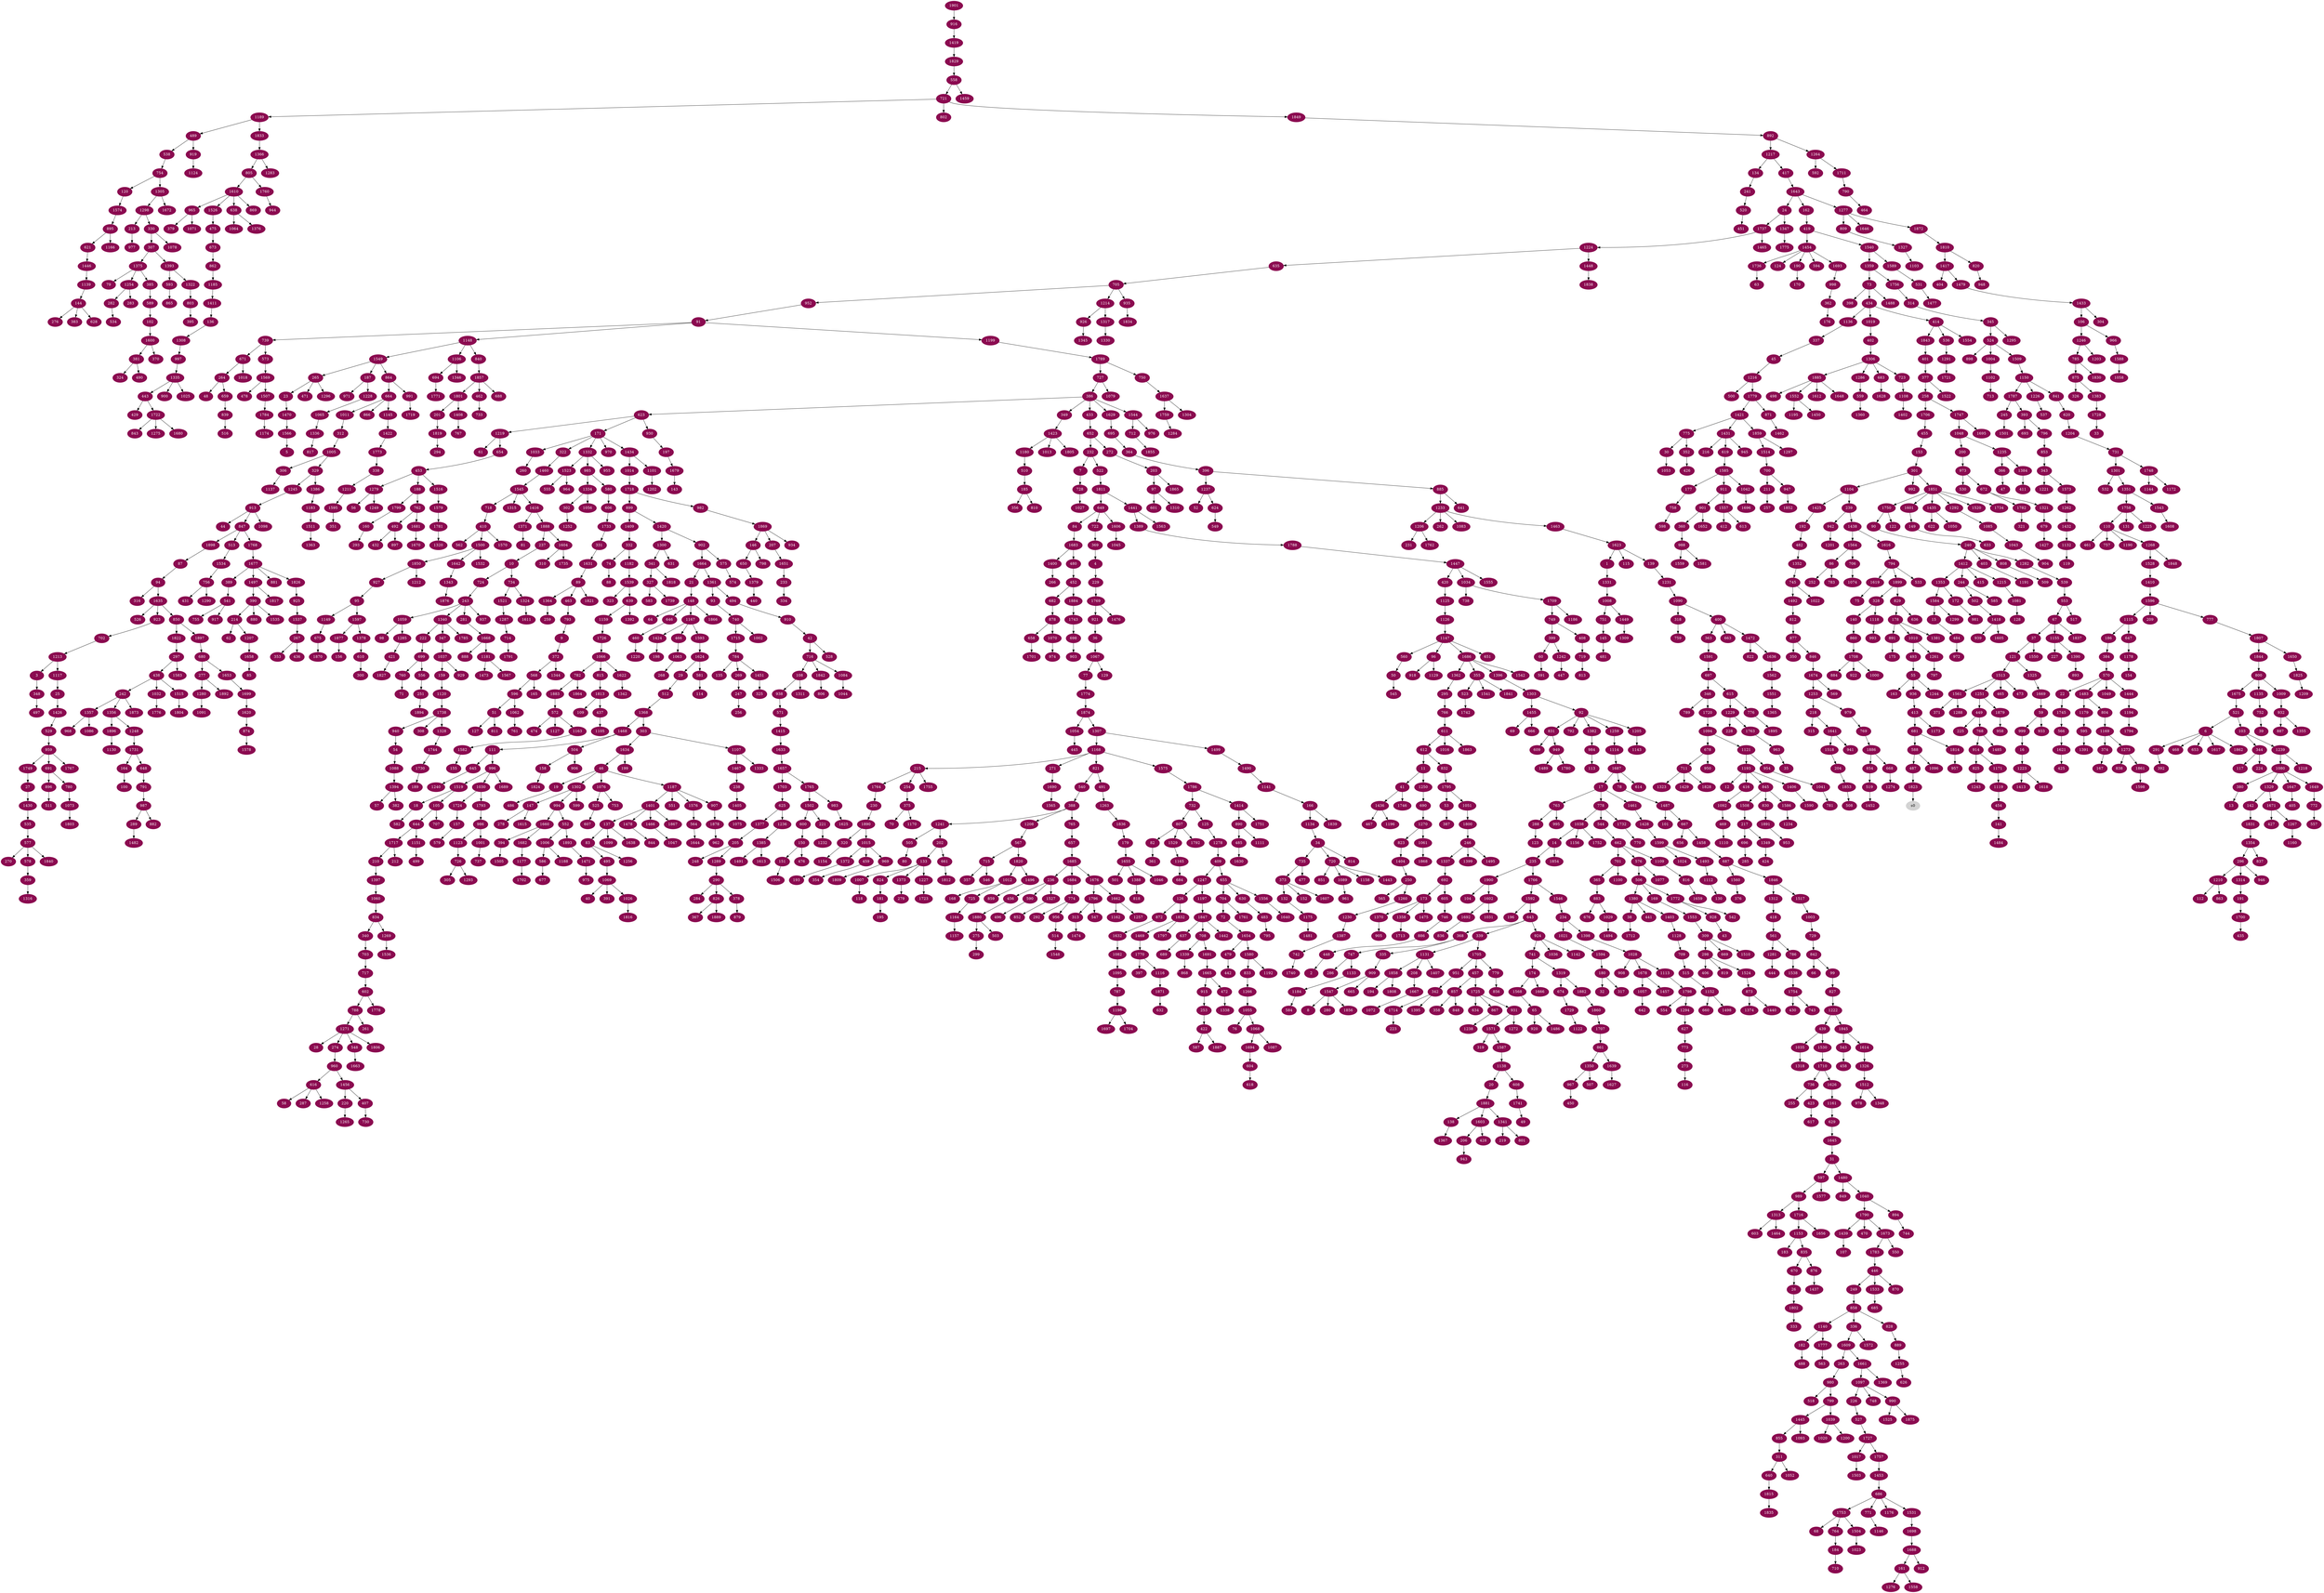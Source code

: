 digraph G {
node [color=deeppink4, style=filled, fontcolor=white];
1623 -> 1;
448 -> 2;
1213 -> 3;
369 -> 4;
1566 -> 5;
521 -> 6;
232 -> 7;
1547 -> 8;
793 -> 9;
237 -> 10;
612 -> 11;
1193 -> 12;
380 -> 13;
1038 -> 14;
1584 -> 15;
999 -> 16;
1687 -> 17;
1519 -> 18;
46 -> 19;
1138 -> 20;
1664 -> 21;
570 -> 22;
265 -> 23;
1643 -> 24;
1117 -> 25;
670 -> 26;
1749 -> 27;
1271 -> 28;
1624 -> 29;
775 -> 30;
1645 -> 31;
180 -> 32;
1728 -> 33;
1134 -> 34;
963 -> 35;
921 -> 36;
67 -> 37;
1380 -> 38;
752 -> 39;
1069 -> 40;
11 -> 41;
910 -> 42;
928 -> 43;
913 -> 44;
337 -> 45;
1634 -> 46;
366 -> 47;
264 -> 48;
1741 -> 49;
560 -> 50;
596 -> 51;
1237 -> 52;
1795 -> 53;
940 -> 54;
493 -> 55;
1279 -> 56;
1394 -> 57;
616 -> 58;
1669 -> 59;
399 -> 60;
1219 -> 61;
214 -> 62;
1736 -> 63;
148 -> 64;
1568 -> 65;
842 -> 66;
553 -> 67;
1753 -> 68;
1455 -> 69;
375 -> 70;
760 -> 71;
704 -> 72;
1359 -> 73;
332 -> 74;
1619 -> 75;
1055 -> 76;
1067 -> 77;
1687 -> 78;
1375 -> 79;
505 -> 80;
1371 -> 81;
807 -> 82;
137 -> 83;
649 -> 84;
1658 -> 85;
1564 -> 86;
1898 -> 87;
74 -> 88;
1631 -> 89;
1750 -> 90;
952 -> 91;
1303 -> 92;
1361 -> 93;
87 -> 94;
927 -> 95;
1147 -> 96;
203 -> 97;
1059 -> 98;
842 -> 99;
164 -> 100;
1487 -> 101;
589 -> 102;
521 -> 103;
1900 -> 104;
1519 -> 105;
1433 -> 106;
1439 -> 107;
716 -> 108;
1813 -> 109;
1758 -> 110;
1468 -> 111;
1210 -> 112;
984 -> 113;
581 -> 114;
1623 -> 115;
273 -> 116;
344 -> 117;
1007 -> 118;
1132 -> 119;
754 -> 120;
37 -> 121;
1750 -> 122;
288 -> 123;
1454 -> 124;
732 -> 125;
1247 -> 126;
51 -> 127;
1081 -> 128;
1067 -> 129;
1112 -> 130;
1758 -> 131;
373 -> 132;
202 -> 133;
1217 -> 134;
784 -> 135;
1411 -> 136;
1401 -> 137;
1881 -> 138;
1623 -> 139;
328 -> 140;
454 -> 141;
1329 -> 142;
1679 -> 143;
1139 -> 144;
751 -> 145;
1869 -> 146;
1302 -> 147;
21 -> 148;
1601 -> 149;
600 -> 150;
150 -> 151;
373 -> 152;
455 -> 153;
1178 -> 154;
1582 -> 155;
1877 -> 156;
1724 -> 157;
504 -> 158;
1037 -> 159;
1799 -> 160;
1688 -> 161;
1643 -> 162;
55 -> 163;
1731 -> 164;
568 -> 165;
1141 -> 166;
374 -> 167;
1012 -> 168;
506 -> 169;
190 -> 170;
623 -> 171;
1353 -> 172;
692 -> 173;
741 -> 174;
891 -> 175;
362 -> 176;
1585 -> 177;
829 -> 178;
1836 -> 179;
1594 -> 180;
824 -> 181;
1140 -> 182;
1153 -> 183;
764 -> 184;
510 -> 185;
1115 -> 186;
1549 -> 187;
453 -> 188;
1730 -> 189;
1454 -> 190;
1314 -> 191;
1425 -> 192;
1372 -> 193;
1858 -> 194;
181 -> 195;
1592 -> 196;
930 -> 197;
1424 -> 198;
1634 -> 199;
1048 -> 200;
1801 -> 201;
1241 -> 202;
272 -> 203;
1518 -> 204;
1377 -> 205;
1603 -> 206;
1869 -> 207;
1131 -> 208;
1596 -> 209;
1717 -> 210;
700 -> 211;
1717 -> 212;
1298 -> 213;
390 -> 214;
1168 -> 215;
1431 -> 216;
1508 -> 217;
1253 -> 218;
1341 -> 219;
1456 -> 220;
1502 -> 221;
1340 -> 222;
1714 -> 223;
344 -> 224;
449 -> 225;
1097 -> 226;
1155 -> 227;
1229 -> 228;
4 -> 229;
1764 -> 230;
1206 -> 231;
652 -> 232;
1651 -> 233;
1546 -> 234;
14 -> 235;
1685 -> 236;
1888 -> 237;
1467 -> 238;
1104 -> 239;
90 -> 240;
134 -> 241;
438 -> 242;
724 -> 243;
1412 -> 244;
1787 -> 245;
1800 -> 246;
269 -> 247;
205 -> 248;
446 -> 249;
1404 -> 250;
556 -> 251;
86 -> 252;
915 -> 253;
215 -> 254;
736 -> 255;
247 -> 256;
211 -> 257;
377 -> 258;
1364 -> 259;
1033 -> 260;
788 -> 261;
1233 -> 262;
1609 -> 263;
671 -> 264;
1549 -> 265;
1400 -> 266;
1537 -> 267;
1063 -> 268;
784 -> 269;
577 -> 270;
1168 -> 271;
652 -> 272;
773 -> 273;
1271 -> 274;
1880 -> 275;
144 -> 276;
680 -> 277;
147 -> 278;
1373 -> 279;
1547 -> 280;
243 -> 281;
1254 -> 282;
1254 -> 283;
290 -> 284;
696 -> 285;
747 -> 286;
616 -> 287;
763 -> 288;
987 -> 289;
1289 -> 290;
6 -> 291;
774 -> 292;
160 -> 293;
1819 -> 294;
1362 -> 295;
1354 -> 296;
1822 -> 297;
309 -> 298;
275 -> 299;
610 -> 300;
153 -> 301;
1334 -> 302;
1368 -> 303;
1433 -> 304;
726 -> 305;
1005 -> 306;
330 -> 307;
1738 -> 308;
1553 -> 309;
1604 -> 310;
855 -> 311;
1011 -> 312;
1796 -> 313;
1756 -> 314;
218 -> 315;
94 -> 316;
180 -> 317;
1090 -> 318;
1571 -> 319;
1890 -> 320;
1782 -> 321;
171 -> 322;
1539 -> 323;
381 -> 324;
1451 -> 325;
875 -> 326;
341 -> 327;
1899 -> 328;
1005 -> 329;
1298 -> 330;
1733 -> 331;
1409 -> 332;
1802 -> 333;
233 -> 334;
368 -> 335;
858 -> 336;
1136 -> 337;
1773 -> 338;
643 -> 339;
834 -> 340;
1300 -> 341;
951 -> 342;
853 -> 343;
103 -> 344;
314 -> 345;
697 -> 346;
1340 -> 347;
3 -> 348;
386 -> 349;
877 -> 350;
1595 -> 351;
775 -> 352;
267 -> 353;
459 -> 354;
1686 -> 355;
185 -> 356;
715 -> 357;
857 -> 358;
578 -> 359;
901 -> 360;
82 -> 361;
998 -> 362;
400 -> 363;
695 -> 364;
701 -> 365;
1235 -> 366;
826 -> 367;
643 -> 368;
722 -> 369;
1600 -> 370;
1561 -> 371;
9 -> 372;
735 -> 373;
1169 -> 374;
254 -> 375;
1560 -> 376;
401 -> 377;
290 -> 378;
965 -> 379;
1080 -> 380;
1600 -> 381;
1394 -> 382;
144 -> 383;
186 -> 384;
1375 -> 385;
727 -> 386;
53 -> 387;
540 -> 388;
1677 -> 389;
1497 -> 390;
1069 -> 391;
291 -> 392;
1787 -> 393;
1660 -> 394;
803 -> 395;
364 -> 396;
1770 -> 397;
73 -> 398;
749 -> 399;
1090 -> 400;
1843 -> 401;
1019 -> 402;
240 -> 403;
1417 -> 404;
1647 -> 405;
298 -> 406;
1456 -> 407;
749 -> 408;
1278 -> 409;
718 -> 410;
1384 -> 411;
1557 -> 412;
936 -> 413;
434 -> 414;
1412 -> 415;
1193 -> 416;
1217 -> 417;
1312 -> 418;
162 -> 419;
1447 -> 420;
1285 -> 421;
253 -> 422;
736 -> 423;
1349 -> 424;
1621 -> 425;
352 -> 426;
1671 -> 427;
1603 -> 428;
443 -> 429;
1754 -> 430;
756 -> 431;
492 -> 432;
386 -> 433;
73 -> 434;
1700 -> 435;
267 -> 436;
1813 -> 437;
297 -> 438;
1222 -> 439;
1379 -> 440;
1380 -> 441;
479 -> 442;
1335 -> 443;
1281 -> 444;
1054 -> 445;
1783 -> 446;
1242 -> 447;
886 -> 448;
1251 -> 449;
967 -> 450;
520 -> 451;
480 -> 452;
654 -> 453;
1119 -> 454;
1706 -> 455;
236 -> 456;
1705 -> 457;
543 -> 458;
1015 -> 459;
646 -> 460;
110 -> 461;
1857 -> 462;
89 -> 463;
790 -> 464;
1513 -> 465;
1167 -> 466;
1436 -> 467;
6 -> 468;
1092 -> 469;
1790 -> 470;
265 -> 471;
1665 -> 472;
1513 -> 473;
572 -> 474;
1526 -> 475;
150 -> 476;
735 -> 477;
1569 -> 478;
1654 -> 479;
1683 -> 480;
145 -> 481;
192 -> 482;
630 -> 483;
15 -> 484;
890 -> 485;
19 -> 486;
588 -> 487;
182 -> 488;
1189 -> 489;
381 -> 490;
821 -> 491;
762 -> 492;
1010 -> 493;
1361 -> 494;
83 -> 495;
590 -> 496;
348 -> 497;
1885 -> 498;
1151 -> 499;
1216 -> 500;
1655 -> 501;
244 -> 502;
1880 -> 503;
1468 -> 504;
1241 -> 505;
576 -> 506;
1350 -> 507;
1853 -> 508;
808 -> 509;
1180 -> 510;
896 -> 511;
29 -> 512;
847 -> 513;
956 -> 514;
709 -> 515;
839 -> 516;
553 -> 517;
980 -> 518;
854 -> 519;
241 -> 520;
1675 -> 521;
232 -> 522;
355 -> 523;
345 -> 524;
1076 -> 525;
1635 -> 526;
226 -> 527;
42 -> 528;
1426 -> 529;
973 -> 530;
1589 -> 531;
1301 -> 532;
794 -> 533;
282 -> 534;
1430 -> 535;
414 -> 536;
1226 -> 537;
489 -> 538;
1282 -> 539;
821 -> 540;
389 -> 541;
1772 -> 542;
1845 -> 543;
778 -> 544;
50 -> 545;
715 -> 546;
1796 -> 547;
1271 -> 548;
624 -> 549;
1673 -> 550;
1187 -> 551;
994 -> 552;
539 -> 553;
1798 -> 554;
1523 -> 555;
699 -> 556;
772 -> 557;
1829 -> 558;
1286 -> 559;
1147 -> 560;
418 -> 561;
410 -> 562;
1777 -> 563;
1576 -> 564;
250 -> 565;
1745 -> 566;
1208 -> 567;
372 -> 568;
1674 -> 569;
384 -> 570;
938 -> 571;
1883 -> 572;
739 -> 573;
575 -> 574;
902 -> 575;
662 -> 576;
535 -> 577;
577 -> 578;
157 -> 579;
985 -> 580;
1624 -> 581;
18 -> 582;
327 -> 583;
1184 -> 584;
244 -> 585;
1006 -> 586;
422 -> 587;
681 -> 588;
385 -> 589;
236 -> 590;
60 -> 591;
1264 -> 592;
1393 -> 593;
1454 -> 594;
1179 -> 595;
568 -> 596;
31 -> 597;
758 -> 598;
1302 -> 599;
1502 -> 600;
97 -> 601;
717 -> 602;
1313 -> 603;
1694 -> 604;
692 -> 605;
580 -> 606;
525 -> 607;
1138 -> 608;
831 -> 609;
1378 -> 610;
766 -> 611;
611 -> 612;
1557 -> 613;
1687 -> 614;
697 -> 615;
960 -> 616;
423 -> 617;
604 -> 618;
1431 -> 619;
841 -> 620;
895 -> 621;
1435 -> 622;
386 -> 623;
1237 -> 624;
1703 -> 625;
1255 -> 626;
1294 -> 627;
144 -> 628;
1161 -> 629;
655 -> 630;
1300 -> 631;
1871 -> 632;
149 -> 633;
1725 -> 634;
1224 -> 635;
829 -> 636;
1847 -> 637;
1610 -> 638;
1539 -> 639;
311 -> 640;
885 -> 641;
1057 -> 642;
1592 -> 643;
105 -> 644;
111 -> 645;
148 -> 646;
1115 -> 647;
1731 -> 648;
1811 -> 649;
146 -> 650;
1147 -> 651;
433 -> 652;
6 -> 653;
1219 -> 654;
409 -> 655;
667 -> 656;
765 -> 657;
878 -> 658;
264 -> 659;
1152 -> 660;
202 -> 661;
544 -> 662;
400 -> 663;
864 -> 664;
909 -> 665;
1455 -> 666;
1487 -> 667;
1886 -> 668;
309 -> 669;
835 -> 670;
739 -> 671;
973 -> 672;
475 -> 673;
1319 -> 674;
1149 -> 675;
883 -> 676;
586 -> 677;
1094 -> 678;
1321 -> 679;
1897 -> 680;
413 -> 681;
452 -> 682;
1306 -> 683;
1165 -> 684;
1533 -> 685;
1453 -> 686;
1458 -> 687;
1857 -> 688;
637 -> 689;
1250 -> 690;
959 -> 691;
1337 -> 692;
393 -> 693;
1106 -> 694;
1629 -> 695;
217 -> 696;
1591 -> 697;
1743 -> 698;
222 -> 699;
1514 -> 700;
662 -> 701;
923 -> 702;
340 -> 703;
655 -> 704;
635 -> 705;
1564 -> 706;
105 -> 707;
1847 -> 708;
1128 -> 709;
184 -> 710;
678 -> 711;
1544 -> 712;
1102 -> 713;
1287 -> 714;
567 -> 715;
42 -> 716;
703 -> 717;
1545 -> 718;
408 -> 719;
34 -> 720;
558 -> 721;
649 -> 722;
1306 -> 723;
10 -> 724;
1012 -> 725;
1123 -> 726;
1789 -> 727;
7 -> 728;
1003 -> 729;
407 -> 730;
1204 -> 731;
1786 -> 732;
462 -> 733;
10 -> 734;
34 -> 735;
1710 -> 736;
1001 -> 737;
1034 -> 738;
91 -> 739;
93 -> 740;
924 -> 741;
1387 -> 742;
1754 -> 743;
894 -> 744;
1352 -> 745;
605 -> 746;
368 -> 747;
1097 -> 748;
1709 -> 749;
1789 -> 750;
1008 -> 751;
1135 -> 752;
1076 -> 753;
538 -> 754;
541 -> 755;
1534 -> 756;
110 -> 757;
177 -> 758;
318 -> 759;
699 -> 760;
1062 -> 761;
188 -> 762;
17 -> 763;
1753 -> 764;
388 -> 765;
295 -> 766;
1408 -> 767;
449 -> 768;
979 -> 769;
1732 -> 770;
686 -> 771;
1649 -> 772;
627 -> 773;
1684 -> 774;
1421 -> 775;
615 -> 776;
1596 -> 777;
17 -> 778;
1705 -> 779;
691 -> 780;
1041 -> 781;
1066 -> 782;
86 -> 783;
1715 -> 784;
1246 -> 785;
561 -> 786;
1095 -> 787;
602 -> 788;
346 -> 789;
1711 -> 790;
648 -> 791;
92 -> 792;
463 -> 793;
1616 -> 794;
483 -> 795;
393 -> 796;
1261 -> 797;
146 -> 798;
980 -> 799;
1844 -> 800;
1341 -> 801;
721 -> 802;
1322 -> 803;
1483 -> 804;
1366 -> 805;
1842 -> 806;
732 -> 807;
240 -> 808;
1277 -> 809;
185 -> 810;
51 -> 811;
1492 -> 812;
719 -> 813;
34 -> 814;
1066 -> 815;
1109 -> 816;
1336 -> 817;
1388 -> 818;
298 -> 819;
1810 -> 820;
1168 -> 821;
1472 -> 822;
1270 -> 823;
133 -> 824;
914 -> 825;
290 -> 826;
99 -> 827;
858 -> 828;
1899 -> 829;
845 -> 830;
92 -> 831;
612 -> 832;
1580 -> 833;
1060 -> 834;
1153 -> 835;
1692 -> 836;
1354 -> 837;
1273 -> 838;
659 -> 839;
1148 -> 840;
1150 -> 841;
729 -> 842;
1722 -> 843;
1478 -> 844;
1193 -> 845;
877 -> 846;
913 -> 847;
857 -> 848;
1480 -> 849;
1635 -> 850;
720 -> 851;
1527 -> 852;
796 -> 853;
1886 -> 854;
1445 -> 855;
779 -> 856;
457 -> 857;
249 -> 858;
1496 -> 859;
140 -> 860;
1707 -> 861;
673 -> 862;
1210 -> 863;
1549 -> 864;
593 -> 865;
664 -> 866;
1725 -> 867;
1339 -> 868;
1610 -> 869;
446 -> 870;
1779 -> 871;
126 -> 872;
1524 -> 873;
1620 -> 874;
785 -> 875;
835 -> 876;
812 -> 877;
682 -> 878;
378 -> 879;
390 -> 880;
1677 -> 881;
987 -> 882;
365 -> 883;
1708 -> 884;
396 -> 885;
746 -> 886;
932 -> 887;
1668 -> 888;
828 -> 889;
1414 -> 890;
178 -> 891;
1849 -> 892;
1390 -> 893;
1040 -> 894;
1574 -> 895;
691 -> 896;
492 -> 897;
524 -> 898;
1718 -> 899;
1335 -> 900;
911 -> 901;
1420 -> 902;
698 -> 903;
1043 -> 904;
1370 -> 905;
504 -> 906;
1187 -> 907;
1028 -> 908;
335 -> 909;
494 -> 910;
1585 -> 911;
1688 -> 912;
1245 -> 913;
768 -> 914;
1665 -> 915;
1901 -> 916;
541 -> 917;
96 -> 918;
489 -> 919;
65 -> 920;
1769 -> 921;
1708 -> 922;
1635 -> 923;
643 -> 924;
1826 -> 925;
1214 -> 926;
1850 -> 927;
1772 -> 928;
1037 -> 929;
623 -> 930;
1725 -> 931;
1009 -> 932;
59 -> 933;
1869 -> 934;
705 -> 935;
55 -> 936;
243 -> 937;
108 -> 938;
1418 -> 939;
1738 -> 940;
1641 -> 941;
239 -> 942;
206 -> 943;
1760 -> 944;
1431 -> 945;
296 -> 946;
700 -> 947;
820 -> 948;
831 -> 949;
678 -> 950;
1705 -> 951;
705 -> 952;
1891 -> 953;
1121 -> 954;
1332 -> 955;
774 -> 956;
1814 -> 957;
1879 -> 958;
529 -> 959;
274 -> 960;
1089 -> 961;
1878 -> 962;
1763 -> 963;
1523 -> 964;
1610 -> 965;
106 -> 966;
1350 -> 967;
1357 -> 968;
1015 -> 969;
171 -> 970;
187 -> 971;
484 -> 972;
200 -> 973;
1070 -> 974;
1471 -> 975;
1544 -> 976;
213 -> 977;
1512 -> 978;
1253 -> 979;
263 -> 980;
172 -> 981;
1718 -> 982;
1765 -> 983;
1382 -> 984;
1332 -> 985;
1793 -> 986;
791 -> 987;
360 -> 988;
597 -> 989;
1097 -> 990;
864 -> 991;
301 -> 992;
1118 -> 993;
1302 -> 994;
763 -> 995;
111 -> 996;
1308 -> 997;
1693 -> 998;
59 -> 999;
1708 -> 1000;
986 -> 1001;
740 -> 1002;
1517 -> 1003;
524 -> 1004;
312 -> 1005;
552 -> 1006;
133 -> 1007;
1331 -> 1008;
800 -> 1009;
178 -> 1010;
664 -> 1011;
1820 -> 1012;
1423 -> 1013;
1434 -> 1014;
1890 -> 1015;
611 -> 1016;
1727 -> 1017;
671 -> 1018;
434 -> 1019;
1039 -> 1020;
234 -> 1021;
745 -> 1022;
1504 -> 1023;
1599 -> 1024;
1335 -> 1025;
1069 -> 1026;
728 -> 1027;
1398 -> 1028;
883 -> 1029;
996 -> 1030;
1602 -> 1031;
438 -> 1032;
171 -> 1033;
1447 -> 1034;
439 -> 1035;
924 -> 1036;
347 -> 1037;
778 -> 1038;
799 -> 1039;
1480 -> 1040;
954 -> 1041;
1585 -> 1042;
1085 -> 1043;
1084 -> 1044;
1606 -> 1045;
1655 -> 1046;
1466 -> 1047;
1747 -> 1048;
570 -> 1049;
1435 -> 1050;
1795 -> 1051;
311 -> 1052;
30 -> 1053;
1874 -> 1054;
1266 -> 1055;
1334 -> 1056;
1678 -> 1057;
1588 -> 1058;
243 -> 1059;
1397 -> 1060;
1270 -> 1061;
596 -> 1062;
466 -> 1063;
638 -> 1064;
1228 -> 1065;
1726 -> 1066;
36 -> 1067;
1055 -> 1068;
495 -> 1069;
878 -> 1070;
965 -> 1071;
1667 -> 1072;
780 -> 1073;
706 -> 1074;
1405 -> 1075;
46 -> 1076;
576 -> 1077;
330 -> 1078;
727 -> 1079;
1239 -> 1080;
1215 -> 1081;
1632 -> 1082;
1233 -> 1083;
716 -> 1084;
1292 -> 1085;
1357 -> 1086;
1068 -> 1087;
54 -> 1088;
720 -> 1089;
1231 -> 1090;
1280 -> 1091;
416 -> 1092;
1445 -> 1093;
1720 -> 1094;
1082 -> 1095;
588 -> 1096;
1661 -> 1097;
913 -> 1098;
137 -> 1099;
701 -> 1100;
1434 -> 1101;
1004 -> 1102;
1327 -> 1103;
301 -> 1104;
437 -> 1105;
1148 -> 1106;
303 -> 1107;
723 -> 1108;
662 -> 1109;
469 -> 1110;
890 -> 1111;
1493 -> 1112;
1028 -> 1113;
1259 -> 1114;
1596 -> 1115;
1770 -> 1116;
1213 -> 1117;
328 -> 1118;
1171 -> 1119;
159 -> 1120;
1094 -> 1121;
1729 -> 1122;
986 -> 1123;
919 -> 1124;
420 -> 1125;
1125 -> 1126;
572 -> 1127;
1403 -> 1128;
96 -> 1129;
1896 -> 1130;
339 -> 1131;
1432 -> 1132;
747 -> 1133;
166 -> 1134;
800 -> 1135;
434 -> 1136;
306 -> 1137;
1587 -> 1138;
1446 -> 1139;
858 -> 1140;
1490 -> 1141;
924 -> 1142;
1205 -> 1143;
1748 -> 1144;
664 -> 1145;
771 -> 1146;
1126 -> 1147;
91 -> 1148;
95 -> 1149;
1509 -> 1150;
644 -> 1151;
515 -> 1152;
1716 -> 1153;
320 -> 1154;
67 -> 1155;
1038 -> 1156;
1164 -> 1157;
720 -> 1158;
639 -> 1159;
1267 -> 1160;
1626 -> 1161;
1662 -> 1162;
572 -> 1163;
725 -> 1164;
1529 -> 1165;
895 -> 1166;
148 -> 1167;
1307 -> 1168;
804 -> 1169;
375 -> 1170;
914 -> 1171;
1748 -> 1172;
413 -> 1173;
1784 -> 1174;
132 -> 1175;
686 -> 1176;
1682 -> 1177;
647 -> 1178;
1483 -> 1179;
1423 -> 1180;
1668 -> 1181;
332 -> 1182;
1386 -> 1183;
1133 -> 1184;
862 -> 1185;
1709 -> 1186;
46 -> 1187;
1006 -> 1188;
721 -> 1189;
110 -> 1190;
403 -> 1191;
1580 -> 1192;
1121 -> 1193;
1444 -> 1194;
1552 -> 1195;
1436 -> 1196;
1247 -> 1197;
787 -> 1198;
91 -> 1199;
1039 -> 1200;
942 -> 1201;
1101 -> 1202;
1246 -> 1203;
620 -> 1204;
92 -> 1205;
1233 -> 1206;
214 -> 1207;
388 -> 1208;
1825 -> 1209;
296 -> 1210;
338 -> 1211;
1850 -> 1212;
702 -> 1213;
705 -> 1214;
1412 -> 1215;
45 -> 1216;
892 -> 1217;
1239 -> 1218;
623 -> 1219;
460 -> 1220;
343 -> 1221;
827 -> 1222;
16 -> 1223;
1737 -> 1224;
1758 -> 1225;
1150 -> 1226;
133 -> 1227;
187 -> 1228;
615 -> 1229;
1260 -> 1230;
139 -> 1231;
221 -> 1232;
885 -> 1233;
1586 -> 1234;
1048 -> 1235;
625 -> 1236;
396 -> 1237;
867 -> 1238;
103 -> 1239;
645 -> 1240;
388 -> 1241;
399 -> 1242;
825 -> 1243;
55 -> 1244;
329 -> 1245;
106 -> 1246;
409 -> 1247;
1356 -> 1248;
1279 -> 1249;
11 -> 1250;
1513 -> 1251;
302 -> 1252;
1674 -> 1253;
1375 -> 1254;
889 -> 1255;
83 -> 1256;
1662 -> 1257;
616 -> 1258;
92 -> 1259;
250 -> 1260;
1010 -> 1261;
1573 -> 1262;
491 -> 1263;
892 -> 1264;
220 -> 1265;
833 -> 1266;
1671 -> 1267;
110 -> 1268;
834 -> 1269;
690 -> 1270;
788 -> 1271;
931 -> 1272;
1169 -> 1273;
668 -> 1274;
1722 -> 1275;
161 -> 1276;
1643 -> 1277;
125 -> 1278;
453 -> 1279;
277 -> 1280;
561 -> 1281;
240 -> 1282;
1366 -> 1283;
1759 -> 1284;
1059 -> 1285;
1306 -> 1286;
1521 -> 1287;
1561 -> 1288;
205 -> 1289;
756 -> 1290;
536 -> 1291;
1851 -> 1292;
726 -> 1293;
1798 -> 1294;
345 -> 1295;
265 -> 1296;
1859 -> 1297;
1305 -> 1298;
1584 -> 1299;
1420 -> 1300;
731 -> 1301;
46 -> 1302;
1396 -> 1303;
1637 -> 1304;
754 -> 1305;
402 -> 1306;
1874 -> 1307;
136 -> 1308;
1449 -> 1309;
97 -> 1310;
108 -> 1311;
1846 -> 1312;
989 -> 1313;
296 -> 1314;
1545 -> 1315;
359 -> 1316;
1214 -> 1317;
1035 -> 1318;
741 -> 1319;
1781 -> 1320;
672 -> 1321;
1393 -> 1322;
711 -> 1323;
734 -> 1324;
121 -> 1325;
1614 -> 1326;
809 -> 1327;
1738 -> 1328;
1080 -> 1329;
1317 -> 1330;
1 -> 1331;
171 -> 1332;
1107 -> 1333;
985 -> 1334;
997 -> 1335;
1065 -> 1336;
246 -> 1337;
472 -> 1338;
708 -> 1339;
243 -> 1340;
1881 -> 1341;
1622 -> 1342;
1642 -> 1343;
372 -> 1344;
926 -> 1345;
1106 -> 1346;
24 -> 1347;
1512 -> 1348;
217 -> 1349;
861 -> 1350;
1301 -> 1351;
482 -> 1352;
1412 -> 1353;
1831 -> 1354;
932 -> 1355;
242 -> 1356;
242 -> 1357;
173 -> 1358;
1540 -> 1359;
559 -> 1360;
1664 -> 1361;
1686 -> 1362;
1511 -> 1363;
89 -> 1364;
1551 -> 1365;
1833 -> 1366;
138 -> 1367;
512 -> 1368;
1661 -> 1369;
173 -> 1370;
1416 -> 1371;
1015 -> 1372;
133 -> 1373;
873 -> 1374;
307 -> 1375;
638 -> 1376;
625 -> 1377;
1597 -> 1378;
650 -> 1379;
506 -> 1380;
178 -> 1381;
92 -> 1382;
875 -> 1383;
1235 -> 1384;
1236 -> 1385;
329 -> 1386;
1230 -> 1387;
1655 -> 1388;
1441 -> 1389;
1155 -> 1390;
595 -> 1391;
639 -> 1392;
307 -> 1393;
1088 -> 1394;
342 -> 1395;
1686 -> 1396;
210 -> 1397;
234 -> 1398;
246 -> 1399;
1683 -> 1400;
1187 -> 1401;
1108 -> 1402;
1380 -> 1403;
823 -> 1404;
238 -> 1405;
1193 -> 1406;
1131 -> 1407;
1801 -> 1408;
899 -> 1409;
1528 -> 1410;
1185 -> 1411;
240 -> 1412;
1223 -> 1413;
1786 -> 1414;
571 -> 1415;
1545 -> 1416;
1810 -> 1417;
502 -> 1418;
916 -> 1419;
899 -> 1420;
1779 -> 1421;
1145 -> 1422;
349 -> 1423;
1167 -> 1424;
1104 -> 1425;
25 -> 1426;
679 -> 1427;
1461 -> 1428;
711 -> 1429;
27 -> 1430;
1421 -> 1431;
1262 -> 1432;
1479 -> 1433;
171 -> 1434;
1851 -> 1435;
41 -> 1436;
876 -> 1437;
239 -> 1438;
1790 -> 1439;
873 -> 1440;
1811 -> 1441;
1847 -> 1442;
720 -> 1443;
570 -> 1444;
799 -> 1445;
621 -> 1446;
1788 -> 1447;
1224 -> 1448;
1008 -> 1449;
1552 -> 1450;
784 -> 1451;
519 -> 1452;
1757 -> 1453;
419 -> 1454;
1303 -> 1455;
960 -> 1456;
1678 -> 1457;
667 -> 1458;
558 -> 1459;
322 -> 1460;
17 -> 1461;
871 -> 1462;
1233 -> 1463;
1313 -> 1464;
1737 -> 1465;
1401 -> 1466;
1107 -> 1467;
1368 -> 1468;
1832 -> 1469;
23 -> 1470;
1893 -> 1471;
400 -> 1472;
1181 -> 1473;
313 -> 1474;
173 -> 1475;
1769 -> 1476;
531 -> 1477;
1401 -> 1478;
1417 -> 1479;
31 -> 1480;
1175 -> 1481;
289 -> 1482;
570 -> 1483;
141 -> 1484;
768 -> 1485;
65 -> 1486;
78 -> 1487;
73 -> 1488;
949 -> 1489;
1499 -> 1490;
1385 -> 1491;
745 -> 1492;
1599 -> 1493;
1029 -> 1494;
246 -> 1495;
1820 -> 1496;
1677 -> 1497;
1152 -> 1498;
1307 -> 1499;
410 -> 1500;
245 -> 1501;
1765 -> 1502;
1017 -> 1503;
1753 -> 1504;
394 -> 1505;
151 -> 1506;
1569 -> 1507;
845 -> 1508;
524 -> 1509;
309 -> 1510;
1183 -> 1511;
1326 -> 1512;
121 -> 1513;
1859 -> 1514;
438 -> 1515;
453 -> 1516;
1846 -> 1517;
1641 -> 1518;
996 -> 1519;
1851 -> 1520;
734 -> 1521;
377 -> 1522;
1332 -> 1523;
298 -> 1524;
990 -> 1525;
1610 -> 1526;
236 -> 1527;
1268 -> 1528;
807 -> 1529;
439 -> 1530;
686 -> 1531;
1500 -> 1532;
446 -> 1533;
513 -> 1534;
390 -> 1535;
1269 -> 1536;
925 -> 1537;
786 -> 1538;
1182 -> 1539;
419 -> 1540;
355 -> 1541;
1686 -> 1542;
1351 -> 1543;
386 -> 1544;
1460 -> 1545;
1766 -> 1546;
909 -> 1547;
514 -> 1548;
1148 -> 1549;
37 -> 1550;
1562 -> 1551;
1885 -> 1552;
169 -> 1553;
414 -> 1554;
1447 -> 1555;
655 -> 1556;
911 -> 1557;
161 -> 1558;
988 -> 1559;
687 -> 1560;
1513 -> 1561;
1636 -> 1562;
1441 -> 1563;
1438 -> 1564;
1690 -> 1565;
1470 -> 1566;
1181 -> 1567;
174 -> 1568;
573 -> 1569;
410 -> 1570;
931 -> 1571;
336 -> 1572;
343 -> 1573;
120 -> 1574;
1168 -> 1575;
1187 -> 1576;
597 -> 1577;
874 -> 1578;
1516 -> 1579;
1654 -> 1580;
988 -> 1581;
1163 -> 1582;
297 -> 1583;
1353 -> 1584;
619 -> 1585;
845 -> 1586;
1571 -> 1587;
966 -> 1588;
1540 -> 1589;
1406 -> 1590;
363 -> 1591;
1766 -> 1592;
1167 -> 1593;
1021 -> 1594;
1211 -> 1595;
1410 -> 1596;
95 -> 1597;
1861 -> 1598;
1428 -> 1599;
102 -> 1600;
1851 -> 1601;
1900 -> 1602;
1881 -> 1603;
1888 -> 1604;
1418 -> 1605;
649 -> 1606;
373 -> 1607;
1543 -> 1608;
336 -> 1609;
805 -> 1610;
1324 -> 1611;
1885 -> 1612;
1385 -> 1613;
1845 -> 1614;
147 -> 1615;
1438 -> 1616;
6 -> 1617;
1223 -> 1618;
794 -> 1619;
1699 -> 1620;
566 -> 1621;
1066 -> 1622;
1463 -> 1623;
1593 -> 1624;
983 -> 1625;
1710 -> 1626;
1639 -> 1627;
683 -> 1628;
386 -> 1629;
485 -> 1630;
331 -> 1631;
872 -> 1632;
1415 -> 1633;
303 -> 1634;
94 -> 1635;
1472 -> 1636;
750 -> 1637;
137 -> 1638;
861 -> 1639;
1556 -> 1640;
218 -> 1641;
1500 -> 1642;
417 -> 1643;
564 -> 1644;
629 -> 1645;
1277 -> 1646;
1080 -> 1647;
1885 -> 1648;
1080 -> 1649;
1807 -> 1650;
207 -> 1651;
901 -> 1652;
680 -> 1653;
72 -> 1654;
179 -> 1655;
1716 -> 1656;
1633 -> 1657;
1207 -> 1658;
816 -> 1659;
994 -> 1660;
1609 -> 1661;
1676 -> 1662;
548 -> 1663;
902 -> 1664;
1691 -> 1665;
174 -> 1666;
208 -> 1667;
281 -> 1668;
1325 -> 1669;
1681 -> 1670;
1329 -> 1671;
1305 -> 1672;
1790 -> 1673;
846 -> 1674;
800 -> 1675;
1685 -> 1676;
1768 -> 1677;
1028 -> 1678;
197 -> 1679;
1722 -> 1680;
762 -> 1681;
1660 -> 1682;
84 -> 1683;
1685 -> 1684;
657 -> 1685;
1147 -> 1686;
1114 -> 1687;
1698 -> 1688;
996 -> 1689;
271 -> 1690;
708 -> 1691;
1602 -> 1692;
1454 -> 1693;
1068 -> 1694;
1747 -> 1695;
1042 -> 1696;
1198 -> 1697;
1531 -> 1698;
1653 -> 1699;
191 -> 1700;
658 -> 1701;
1177 -> 1702;
1657 -> 1703;
1198 -> 1704;
339 -> 1705;
258 -> 1706;
1860 -> 1707;
860 -> 1708;
1034 -> 1709;
1530 -> 1710;
1264 -> 1711;
38 -> 1712;
1358 -> 1713;
342 -> 1714;
740 -> 1715;
989 -> 1716;
644 -> 1717;
1014 -> 1718;
991 -> 1719;
346 -> 1720;
1291 -> 1721;
443 -> 1722;
1227 -> 1723;
1030 -> 1724;
457 -> 1725;
1159 -> 1726;
527 -> 1727;
1383 -> 1728;
674 -> 1729;
1744 -> 1730;
1248 -> 1731;
778 -> 1732;
606 -> 1733;
1851 -> 1734;
1604 -> 1735;
1454 -> 1736;
24 -> 1737;
1120 -> 1738;
327 -> 1739;
742 -> 1740;
608 -> 1741;
523 -> 1742;
1884 -> 1743;
1328 -> 1744;
22 -> 1745;
41 -> 1746;
258 -> 1747;
731 -> 1748;
959 -> 1749;
1851 -> 1750;
1414 -> 1751;
1038 -> 1752;
686 -> 1753;
1538 -> 1754;
215 -> 1755;
1359 -> 1756;
1727 -> 1757;
1351 -> 1758;
1637 -> 1759;
805 -> 1760;
704 -> 1761;
1206 -> 1762;
1229 -> 1763;
215 -> 1764;
1657 -> 1765;
235 -> 1766;
959 -> 1767;
847 -> 1768;
229 -> 1769;
1469 -> 1770;
694 -> 1771;
506 -> 1772;
1422 -> 1773;
77 -> 1774;
1347 -> 1775;
1032 -> 1776;
1140 -> 1777;
602 -> 1778;
1216 -> 1779;
949 -> 1780;
1579 -> 1781;
672 -> 1782;
1673 -> 1783;
1507 -> 1784;
1340 -> 1785;
1575 -> 1786;
1150 -> 1787;
1389 -> 1788;
1199 -> 1789;
1040 -> 1790;
714 -> 1791;
807 -> 1792;
1030 -> 1793;
1194 -> 1794;
832 -> 1795;
1676 -> 1796;
1832 -> 1797;
1113 -> 1798;
188 -> 1799;
1051 -> 1800;
1857 -> 1801;
26 -> 1802;
1073 -> 1803;
1515 -> 1804;
1423 -> 1805;
1271 -> 1806;
777 -> 1807;
1858 -> 1808;
969 -> 1809;
1872 -> 1810;
522 -> 1811;
661 -> 1812;
815 -> 1813;
681 -> 1814;
640 -> 1815;
1026 -> 1816;
1497 -> 1817;
341 -> 1818;
201 -> 1819;
567 -> 1820;
89 -> 1821;
850 -> 1822;
487 -> 1823;
158 -> 1824;
1650 -> 1825;
1677 -> 1826;
421 -> 1827;
711 -> 1828;
1419 -> 1829;
785 -> 1830;
142 -> 1831;
126 -> 1832;
1189 -> 1833;
935 -> 1834;
1815 -> 1835;
1263 -> 1836;
67 -> 1837;
1448 -> 1838;
166 -> 1839;
577 -> 1840;
355 -> 1841;
716 -> 1842;
414 -> 1843;
1807 -> 1844;
1222 -> 1845;
687 -> 1846;
1197 -> 1847;
1268 -> 1848;
721 -> 1849;
1500 -> 1850;
301 -> 1851;
947 -> 1852;
204 -> 1853;
14 -> 1854;
712 -> 1855;
1547 -> 1856;
840 -> 1857;
1131 -> 1858;
1421 -> 1859;
1882 -> 1860;
1273 -> 1861;
6 -> 1862;
611 -> 1863;
782 -> 1864;
203 -> 1865;
148 -> 1866;
1401 -> 1867;
1061 -> 1868;
982 -> 1869;
675 -> 1870;
1116 -> 1871;
1277 -> 1872;
242 -> 1873;
1774 -> 1874;
990 -> 1875;
1343 -> 1876;
1597 -> 1877;
907 -> 1878;
1251 -> 1879;
456 -> 1880;
20 -> 1881;
1319 -> 1882;
782 -> 1883;
452 -> 1884;
1306 -> 1885;
769 -> 1886;
422 -> 1887;
1416 -> 1888;
826 -> 1889;
230 -> 1890;
830 -> 1891;
277 -> 1892;
552 -> 1893;
251 -> 1894;
776 -> 1895;
1356 -> 1896;
850 -> 1897;
847 -> 1898;
794 -> 1899;
235 -> 1900;
node [color=lightgrey, style=filled, fontcolor=black];
1823 -> s0;
}
